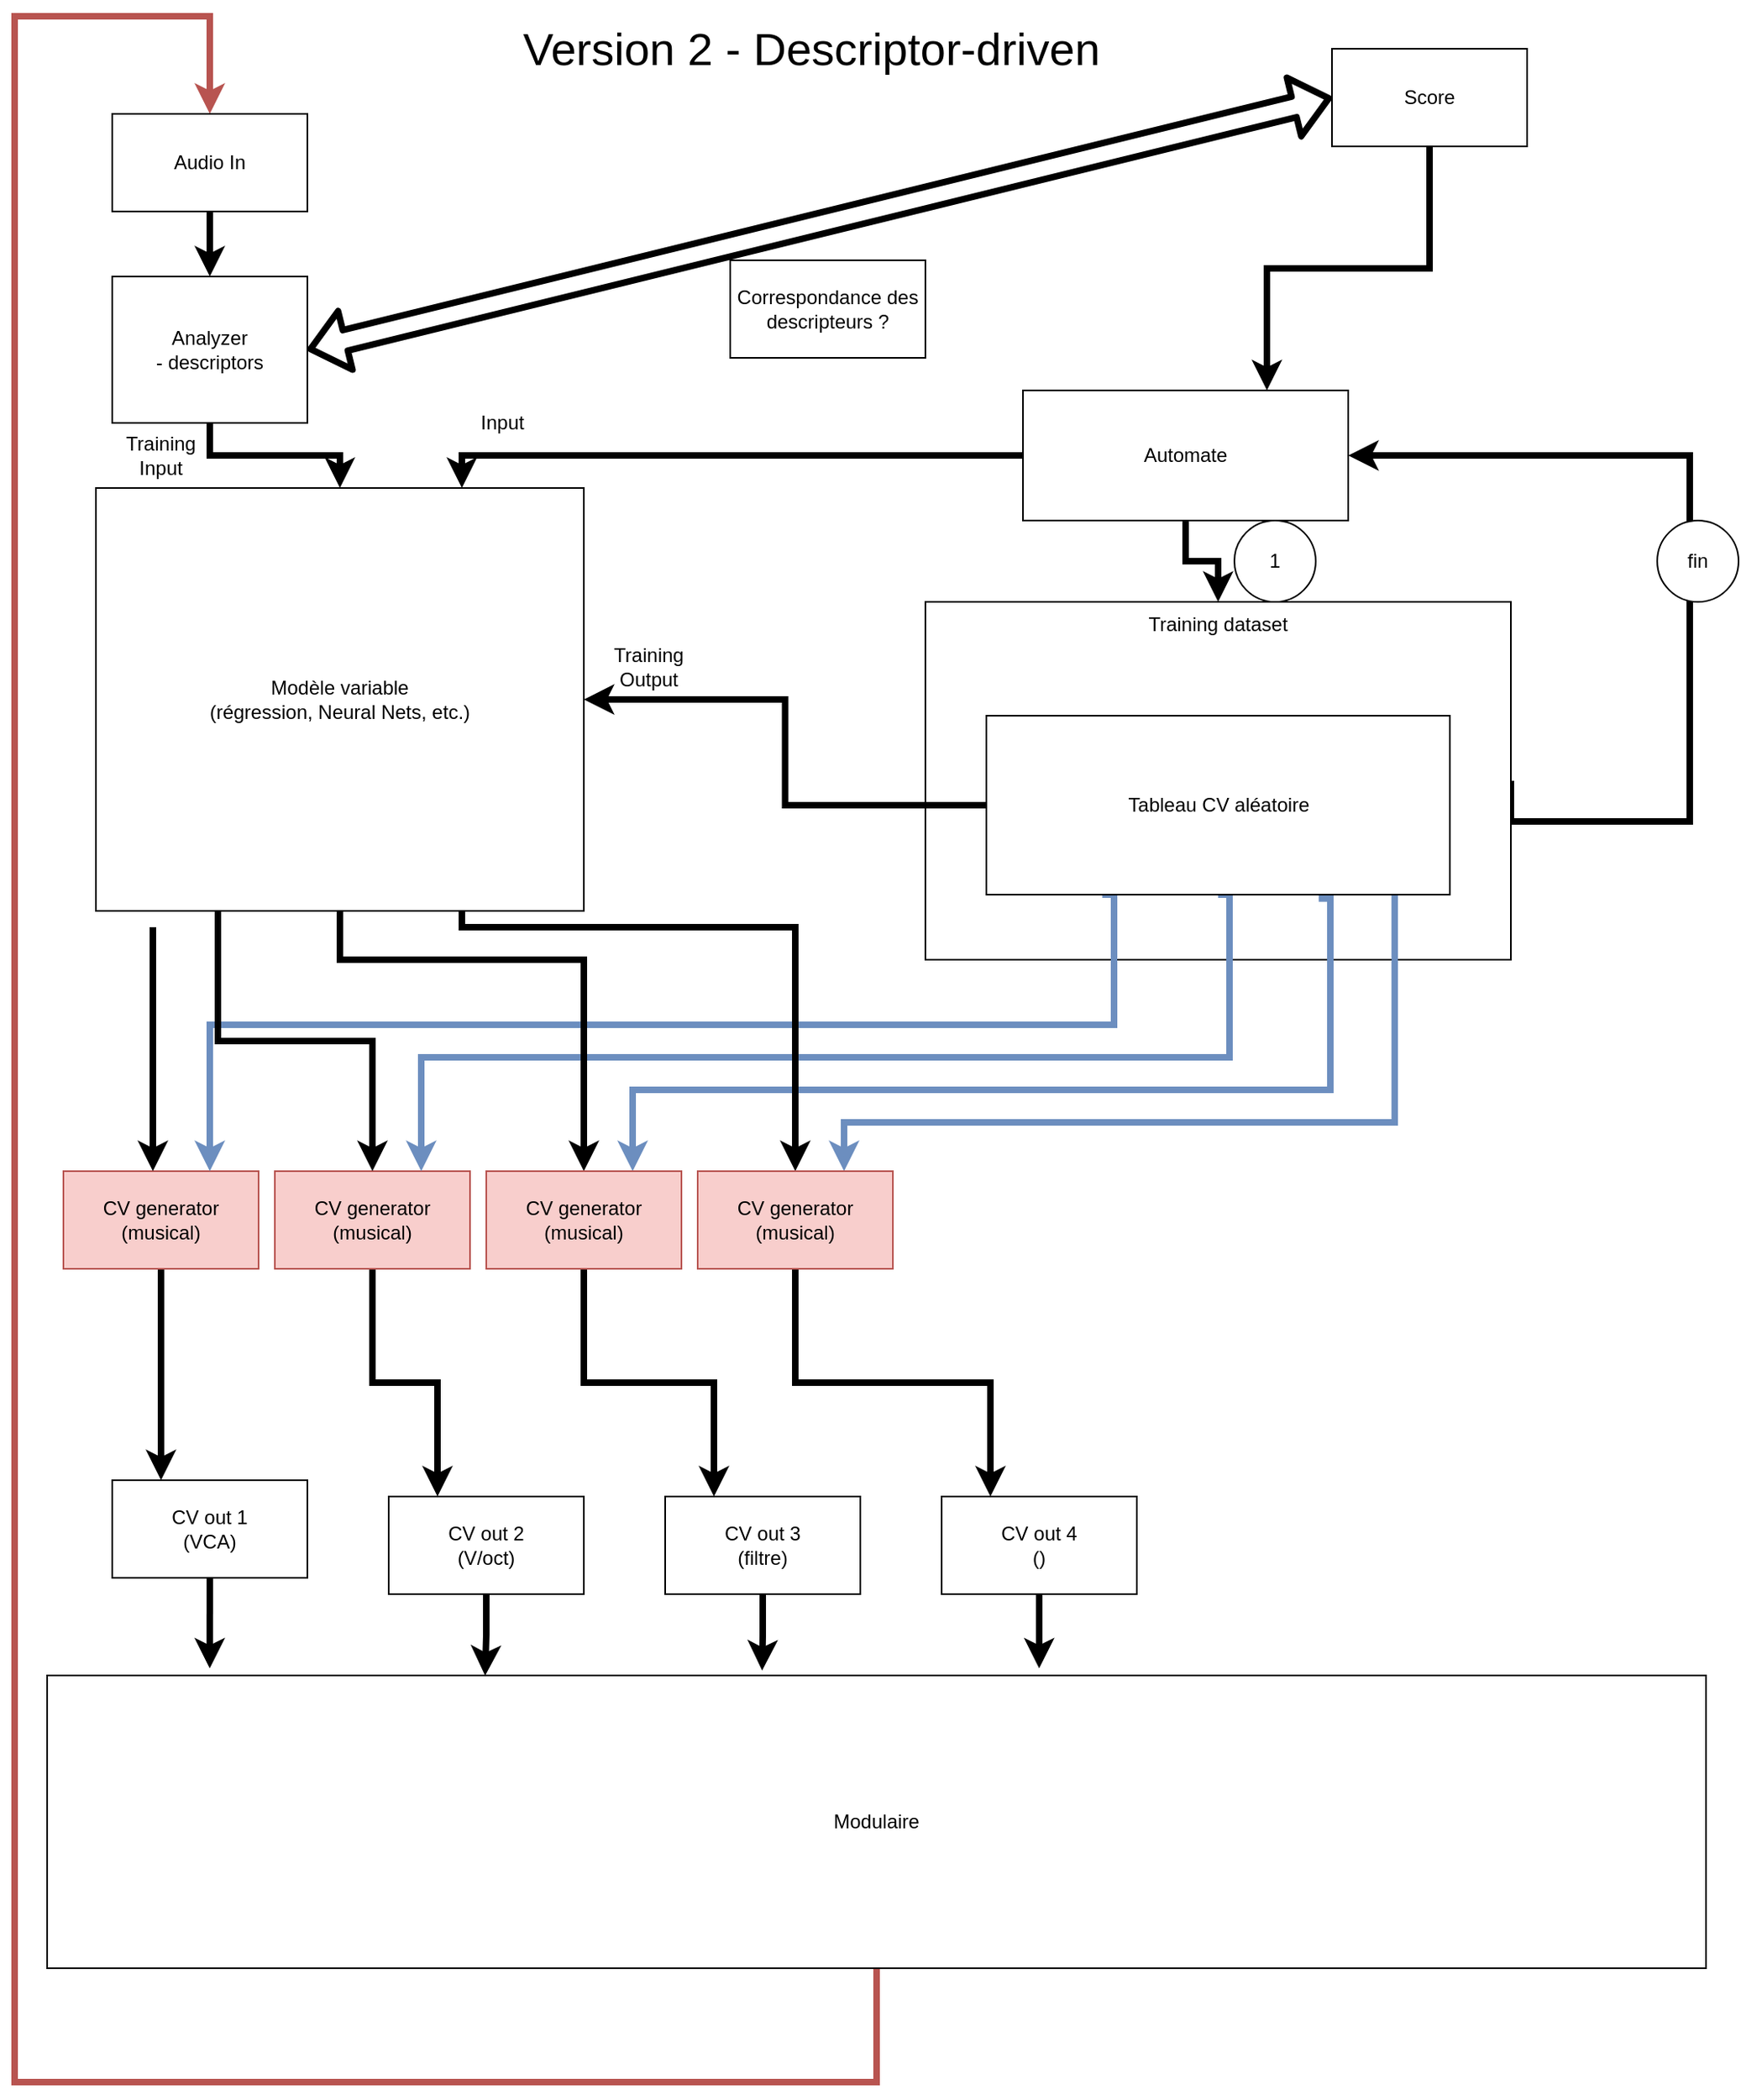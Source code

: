 <mxfile version="14.2.6" type="device"><diagram id="5SEcz89DWQEZ9QOBVA9q" name="Page-1"><mxGraphModel dx="1217" dy="799" grid="1" gridSize="10" guides="1" tooltips="1" connect="1" arrows="1" fold="1" page="1" pageScale="1" pageWidth="1100" pageHeight="1700" math="0" shadow="0"><root><mxCell id="0"/><mxCell id="1" parent="0"/><mxCell id="4c7QL7zh7migVMV3x9H4-15" style="edgeStyle=orthogonalEdgeStyle;rounded=0;orthogonalLoop=1;jettySize=auto;html=1;entryX=0.5;entryY=0;entryDx=0;entryDy=0;exitX=0.5;exitY=1;exitDx=0;exitDy=0;fillColor=#f8cecc;strokeColor=#b85450;strokeWidth=4;" parent="1" source="4c7QL7zh7migVMV3x9H4-1" target="4c7QL7zh7migVMV3x9H4-14" edge="1"><mxGeometry relative="1" as="geometry"><Array as="points"><mxPoint x="550" y="1300"/><mxPoint x="20" y="1300"/><mxPoint x="20" y="30"/><mxPoint x="140" y="30"/></Array></mxGeometry></mxCell><mxCell id="4c7QL7zh7migVMV3x9H4-1" value="Modulaire" style="rounded=0;whiteSpace=wrap;html=1;" parent="1" vertex="1"><mxGeometry x="40" y="1050" width="1020" height="180" as="geometry"/></mxCell><mxCell id="4c7QL7zh7migVMV3x9H4-55" style="edgeStyle=orthogonalEdgeStyle;rounded=0;orthogonalLoop=1;jettySize=auto;html=1;exitX=0.5;exitY=1;exitDx=0;exitDy=0;entryX=0.098;entryY=-0.024;entryDx=0;entryDy=0;entryPerimeter=0;strokeWidth=4;fontSize=12;" parent="1" source="4c7QL7zh7migVMV3x9H4-11" target="4c7QL7zh7migVMV3x9H4-1" edge="1"><mxGeometry relative="1" as="geometry"/></mxCell><mxCell id="4c7QL7zh7migVMV3x9H4-11" value="CV out 1&lt;br&gt;(VCA)" style="rounded=0;whiteSpace=wrap;html=1;" parent="1" vertex="1"><mxGeometry x="80" y="930" width="120" height="60" as="geometry"/></mxCell><mxCell id="4c7QL7zh7migVMV3x9H4-24" style="edgeStyle=orthogonalEdgeStyle;rounded=0;orthogonalLoop=1;jettySize=auto;html=1;exitX=0.5;exitY=1;exitDx=0;exitDy=0;entryX=0.5;entryY=0;entryDx=0;entryDy=0;strokeWidth=4;" parent="1" source="4c7QL7zh7migVMV3x9H4-14" target="4c7QL7zh7migVMV3x9H4-16" edge="1"><mxGeometry relative="1" as="geometry"/></mxCell><mxCell id="4c7QL7zh7migVMV3x9H4-14" value="Audio In" style="rounded=0;whiteSpace=wrap;html=1;" parent="1" vertex="1"><mxGeometry x="80" y="90" width="120" height="60" as="geometry"/></mxCell><mxCell id="4c7QL7zh7migVMV3x9H4-70" value="" style="edgeStyle=orthogonalEdgeStyle;rounded=0;orthogonalLoop=1;jettySize=auto;html=1;strokeWidth=4;fontSize=12;" parent="1" source="4c7QL7zh7migVMV3x9H4-16" target="4c7QL7zh7migVMV3x9H4-69" edge="1"><mxGeometry relative="1" as="geometry"/></mxCell><mxCell id="4c7QL7zh7migVMV3x9H4-16" value="Analyzer&lt;br&gt;- descriptors" style="rounded=0;whiteSpace=wrap;html=1;" parent="1" vertex="1"><mxGeometry x="80" y="190" width="120" height="90" as="geometry"/></mxCell><mxCell id="4c7QL7zh7migVMV3x9H4-28" style="edgeStyle=orthogonalEdgeStyle;rounded=0;orthogonalLoop=1;jettySize=auto;html=1;entryX=0.25;entryY=0;entryDx=0;entryDy=0;strokeWidth=4;" parent="1" source="4c7QL7zh7migVMV3x9H4-17" target="4c7QL7zh7migVMV3x9H4-11" edge="1"><mxGeometry relative="1" as="geometry"/></mxCell><mxCell id="4c7QL7zh7migVMV3x9H4-17" value="CV generator (musical)" style="rounded=0;whiteSpace=wrap;html=1;fillColor=#f8cecc;strokeColor=#b85450;" parent="1" vertex="1"><mxGeometry x="50" y="740" width="120" height="60" as="geometry"/></mxCell><mxCell id="4c7QL7zh7migVMV3x9H4-38" style="edgeStyle=orthogonalEdgeStyle;rounded=0;orthogonalLoop=1;jettySize=auto;html=1;entryX=1;entryY=0.5;entryDx=0;entryDy=0;strokeWidth=4;fontSize=12;exitX=1;exitY=0.5;exitDx=0;exitDy=0;" parent="1" source="4c7QL7zh7migVMV3x9H4-18" target="4c7QL7zh7migVMV3x9H4-31" edge="1"><mxGeometry relative="1" as="geometry"><Array as="points"><mxPoint x="1050" y="525"/><mxPoint x="1050" y="300"/></Array></mxGeometry></mxCell><mxCell id="4c7QL7zh7migVMV3x9H4-18" value="Training dataset" style="rounded=0;whiteSpace=wrap;html=1;align=center;verticalAlign=top;" parent="1" vertex="1"><mxGeometry x="580" y="390" width="360" height="220" as="geometry"/></mxCell><mxCell id="4c7QL7zh7migVMV3x9H4-21" style="edgeStyle=orthogonalEdgeStyle;rounded=0;orthogonalLoop=1;jettySize=auto;html=1;exitX=0.5;exitY=1;exitDx=0;exitDy=0;entryX=0.264;entryY=0.001;entryDx=0;entryDy=0;entryPerimeter=0;strokeWidth=4;" parent="1" source="4c7QL7zh7migVMV3x9H4-20" target="4c7QL7zh7migVMV3x9H4-1" edge="1"><mxGeometry relative="1" as="geometry"/></mxCell><mxCell id="4c7QL7zh7migVMV3x9H4-20" value="CV out 2&lt;br&gt;(V/oct)" style="rounded=0;whiteSpace=wrap;html=1;" parent="1" vertex="1"><mxGeometry x="250" y="940" width="120" height="60" as="geometry"/></mxCell><mxCell id="4c7QL7zh7migVMV3x9H4-30" value="Version 2 - Descriptor-driven" style="text;html=1;strokeColor=none;fillColor=none;align=center;verticalAlign=middle;whiteSpace=wrap;rounded=0;fontSize=28;" parent="1" vertex="1"><mxGeometry x="190" y="20" width="640" height="60" as="geometry"/></mxCell><mxCell id="4c7QL7zh7migVMV3x9H4-32" style="edgeStyle=orthogonalEdgeStyle;rounded=0;orthogonalLoop=1;jettySize=auto;html=1;strokeWidth=4;fontSize=12;" parent="1" source="4c7QL7zh7migVMV3x9H4-31" target="4c7QL7zh7migVMV3x9H4-18" edge="1"><mxGeometry relative="1" as="geometry"/></mxCell><mxCell id="4c7QL7zh7migVMV3x9H4-74" style="edgeStyle=orthogonalEdgeStyle;rounded=0;orthogonalLoop=1;jettySize=auto;html=1;exitX=0;exitY=0.5;exitDx=0;exitDy=0;entryX=0.75;entryY=0;entryDx=0;entryDy=0;strokeWidth=4;fontSize=12;" parent="1" source="4c7QL7zh7migVMV3x9H4-31" target="4c7QL7zh7migVMV3x9H4-69" edge="1"><mxGeometry relative="1" as="geometry"/></mxCell><mxCell id="4c7QL7zh7migVMV3x9H4-31" value="Automate" style="rounded=0;whiteSpace=wrap;html=1;fontSize=12;" parent="1" vertex="1"><mxGeometry x="640" y="260" width="200" height="80" as="geometry"/></mxCell><mxCell id="4c7QL7zh7migVMV3x9H4-33" value="1" style="ellipse;whiteSpace=wrap;html=1;aspect=fixed;fontSize=12;" parent="1" vertex="1"><mxGeometry x="770" y="340" width="50" height="50" as="geometry"/></mxCell><mxCell id="4c7QL7zh7migVMV3x9H4-39" value="fin" style="ellipse;whiteSpace=wrap;html=1;aspect=fixed;fontSize=12;" parent="1" vertex="1"><mxGeometry x="1030" y="340" width="50" height="50" as="geometry"/></mxCell><mxCell id="4c7QL7zh7migVMV3x9H4-52" style="edgeStyle=orthogonalEdgeStyle;rounded=0;orthogonalLoop=1;jettySize=auto;html=1;entryX=0.25;entryY=0;entryDx=0;entryDy=0;strokeWidth=4;fontSize=12;" parent="1" source="4c7QL7zh7migVMV3x9H4-50" target="4c7QL7zh7migVMV3x9H4-20" edge="1"><mxGeometry relative="1" as="geometry"/></mxCell><mxCell id="4c7QL7zh7migVMV3x9H4-50" value="CV generator (musical)" style="rounded=0;whiteSpace=wrap;html=1;fillColor=#f8cecc;strokeColor=#b85450;" parent="1" vertex="1"><mxGeometry x="180" y="740" width="120" height="60" as="geometry"/></mxCell><mxCell id="4c7QL7zh7migVMV3x9H4-58" style="edgeStyle=orthogonalEdgeStyle;rounded=0;orthogonalLoop=1;jettySize=auto;html=1;entryX=0.431;entryY=-0.017;entryDx=0;entryDy=0;entryPerimeter=0;strokeWidth=4;fontSize=12;" parent="1" source="4c7QL7zh7migVMV3x9H4-56" target="4c7QL7zh7migVMV3x9H4-1" edge="1"><mxGeometry relative="1" as="geometry"/></mxCell><mxCell id="4c7QL7zh7migVMV3x9H4-56" value="CV out 3&lt;br&gt;(filtre)" style="rounded=0;whiteSpace=wrap;html=1;" parent="1" vertex="1"><mxGeometry x="420" y="940" width="120" height="60" as="geometry"/></mxCell><mxCell id="4c7QL7zh7migVMV3x9H4-60" style="edgeStyle=orthogonalEdgeStyle;rounded=0;orthogonalLoop=1;jettySize=auto;html=1;entryX=0.598;entryY=-0.024;entryDx=0;entryDy=0;entryPerimeter=0;strokeWidth=4;fontSize=12;" parent="1" source="4c7QL7zh7migVMV3x9H4-59" target="4c7QL7zh7migVMV3x9H4-1" edge="1"><mxGeometry relative="1" as="geometry"/></mxCell><mxCell id="4c7QL7zh7migVMV3x9H4-59" value="CV out 4&lt;br&gt;()" style="rounded=0;whiteSpace=wrap;html=1;" parent="1" vertex="1"><mxGeometry x="590" y="940" width="120" height="60" as="geometry"/></mxCell><mxCell id="4c7QL7zh7migVMV3x9H4-65" style="edgeStyle=orthogonalEdgeStyle;rounded=0;orthogonalLoop=1;jettySize=auto;html=1;exitX=0.25;exitY=1;exitDx=0;exitDy=0;strokeWidth=4;fontSize=12;fillColor=#dae8fc;strokeColor=#6c8ebf;entryX=0.75;entryY=0;entryDx=0;entryDy=0;" parent="1" source="4c7QL7zh7migVMV3x9H4-62" target="4c7QL7zh7migVMV3x9H4-17" edge="1"><mxGeometry relative="1" as="geometry"><Array as="points"><mxPoint x="696" y="570"/><mxPoint x="696" y="650"/><mxPoint x="140" y="650"/></Array></mxGeometry></mxCell><mxCell id="4c7QL7zh7migVMV3x9H4-66" style="edgeStyle=orthogonalEdgeStyle;rounded=0;orthogonalLoop=1;jettySize=auto;html=1;exitX=0.5;exitY=1;exitDx=0;exitDy=0;strokeWidth=4;fontSize=12;fillColor=#dae8fc;strokeColor=#6c8ebf;entryX=0.75;entryY=0;entryDx=0;entryDy=0;" parent="1" source="4c7QL7zh7migVMV3x9H4-62" target="4c7QL7zh7migVMV3x9H4-50" edge="1"><mxGeometry relative="1" as="geometry"><Array as="points"><mxPoint x="767" y="570"/><mxPoint x="767" y="670"/><mxPoint x="270" y="670"/></Array></mxGeometry></mxCell><mxCell id="4c7QL7zh7migVMV3x9H4-67" style="edgeStyle=orthogonalEdgeStyle;rounded=0;orthogonalLoop=1;jettySize=auto;html=1;strokeWidth=4;fontSize=12;exitX=0.717;exitY=1.022;exitDx=0;exitDy=0;exitPerimeter=0;fillColor=#dae8fc;strokeColor=#6c8ebf;entryX=0.75;entryY=0;entryDx=0;entryDy=0;" parent="1" source="4c7QL7zh7migVMV3x9H4-62" target="4c7QL7zh7migVMV3x9H4-79" edge="1"><mxGeometry relative="1" as="geometry"><Array as="points"><mxPoint x="829" y="572"/><mxPoint x="829" y="690"/><mxPoint x="400" y="690"/></Array></mxGeometry></mxCell><mxCell id="4c7QL7zh7migVMV3x9H4-68" style="edgeStyle=orthogonalEdgeStyle;rounded=0;orthogonalLoop=1;jettySize=auto;html=1;exitX=0.881;exitY=1;exitDx=0;exitDy=0;strokeWidth=4;fontSize=12;exitPerimeter=0;fillColor=#dae8fc;strokeColor=#6c8ebf;entryX=0.75;entryY=0;entryDx=0;entryDy=0;" parent="1" source="4c7QL7zh7migVMV3x9H4-62" target="4c7QL7zh7migVMV3x9H4-81" edge="1"><mxGeometry relative="1" as="geometry"><Array as="points"><mxPoint x="869" y="710"/><mxPoint x="530" y="710"/></Array></mxGeometry></mxCell><mxCell id="4c7QL7zh7migVMV3x9H4-72" style="edgeStyle=orthogonalEdgeStyle;rounded=0;orthogonalLoop=1;jettySize=auto;html=1;entryX=1;entryY=0.5;entryDx=0;entryDy=0;strokeWidth=4;fontSize=12;" parent="1" source="4c7QL7zh7migVMV3x9H4-62" target="4c7QL7zh7migVMV3x9H4-69" edge="1"><mxGeometry relative="1" as="geometry"/></mxCell><mxCell id="4c7QL7zh7migVMV3x9H4-62" value="Tableau CV aléatoire" style="rounded=0;whiteSpace=wrap;html=1;fontSize=12;" parent="1" vertex="1"><mxGeometry x="617.5" y="460" width="285" height="110" as="geometry"/></mxCell><mxCell id="4c7QL7zh7migVMV3x9H4-77" style="edgeStyle=orthogonalEdgeStyle;rounded=0;orthogonalLoop=1;jettySize=auto;html=1;strokeWidth=4;fontSize=12;" parent="1" target="4c7QL7zh7migVMV3x9H4-17" edge="1"><mxGeometry relative="1" as="geometry"><mxPoint x="105" y="590" as="sourcePoint"/><Array as="points"><mxPoint x="105" y="660"/><mxPoint x="105" y="660"/></Array></mxGeometry></mxCell><mxCell id="4c7QL7zh7migVMV3x9H4-78" style="edgeStyle=orthogonalEdgeStyle;rounded=0;orthogonalLoop=1;jettySize=auto;html=1;exitX=0.25;exitY=1;exitDx=0;exitDy=0;strokeWidth=4;fontSize=12;" parent="1" source="4c7QL7zh7migVMV3x9H4-69" target="4c7QL7zh7migVMV3x9H4-50" edge="1"><mxGeometry relative="1" as="geometry"/></mxCell><mxCell id="4c7QL7zh7migVMV3x9H4-80" style="edgeStyle=orthogonalEdgeStyle;rounded=0;orthogonalLoop=1;jettySize=auto;html=1;exitX=0.5;exitY=1;exitDx=0;exitDy=0;strokeWidth=4;fontSize=12;" parent="1" source="4c7QL7zh7migVMV3x9H4-69" target="4c7QL7zh7migVMV3x9H4-79" edge="1"><mxGeometry relative="1" as="geometry"><Array as="points"><mxPoint x="220" y="610"/><mxPoint x="370" y="610"/></Array></mxGeometry></mxCell><mxCell id="4c7QL7zh7migVMV3x9H4-82" style="edgeStyle=orthogonalEdgeStyle;rounded=0;orthogonalLoop=1;jettySize=auto;html=1;exitX=0.75;exitY=1;exitDx=0;exitDy=0;strokeWidth=4;fontSize=12;" parent="1" source="4c7QL7zh7migVMV3x9H4-69" target="4c7QL7zh7migVMV3x9H4-81" edge="1"><mxGeometry relative="1" as="geometry"><Array as="points"><mxPoint x="295" y="590"/><mxPoint x="500" y="590"/></Array></mxGeometry></mxCell><mxCell id="4c7QL7zh7migVMV3x9H4-69" value="Modèle variable&lt;br&gt;(régression, Neural Nets, etc.)" style="rounded=0;whiteSpace=wrap;html=1;fontSize=12;" parent="1" vertex="1"><mxGeometry x="70" y="320" width="300" height="260" as="geometry"/></mxCell><mxCell id="4c7QL7zh7migVMV3x9H4-71" value="Training Input" style="text;html=1;strokeColor=none;fillColor=none;align=center;verticalAlign=middle;whiteSpace=wrap;rounded=0;fontSize=12;" parent="1" vertex="1"><mxGeometry x="90" y="290" width="40" height="20" as="geometry"/></mxCell><mxCell id="4c7QL7zh7migVMV3x9H4-73" value="Training Output" style="text;html=1;strokeColor=none;fillColor=none;align=center;verticalAlign=middle;whiteSpace=wrap;rounded=0;fontSize=12;" parent="1" vertex="1"><mxGeometry x="390" y="420" width="40" height="20" as="geometry"/></mxCell><mxCell id="4c7QL7zh7migVMV3x9H4-76" value="Input" style="text;html=1;strokeColor=none;fillColor=none;align=center;verticalAlign=middle;whiteSpace=wrap;rounded=0;fontSize=12;" parent="1" vertex="1"><mxGeometry x="300" y="270" width="40" height="20" as="geometry"/></mxCell><mxCell id="4c7QL7zh7migVMV3x9H4-83" style="edgeStyle=orthogonalEdgeStyle;rounded=0;orthogonalLoop=1;jettySize=auto;html=1;exitX=0.5;exitY=1;exitDx=0;exitDy=0;entryX=0.25;entryY=0;entryDx=0;entryDy=0;strokeWidth=4;fontSize=12;" parent="1" source="4c7QL7zh7migVMV3x9H4-79" target="4c7QL7zh7migVMV3x9H4-56" edge="1"><mxGeometry relative="1" as="geometry"/></mxCell><mxCell id="4c7QL7zh7migVMV3x9H4-79" value="CV generator (musical)" style="rounded=0;whiteSpace=wrap;html=1;fillColor=#f8cecc;strokeColor=#b85450;" parent="1" vertex="1"><mxGeometry x="310" y="740" width="120" height="60" as="geometry"/></mxCell><mxCell id="4c7QL7zh7migVMV3x9H4-84" style="edgeStyle=orthogonalEdgeStyle;rounded=0;orthogonalLoop=1;jettySize=auto;html=1;exitX=0.5;exitY=1;exitDx=0;exitDy=0;entryX=0.25;entryY=0;entryDx=0;entryDy=0;strokeWidth=4;fontSize=12;" parent="1" source="4c7QL7zh7migVMV3x9H4-81" target="4c7QL7zh7migVMV3x9H4-59" edge="1"><mxGeometry relative="1" as="geometry"/></mxCell><mxCell id="4c7QL7zh7migVMV3x9H4-81" value="CV generator (musical)" style="rounded=0;whiteSpace=wrap;html=1;fillColor=#f8cecc;strokeColor=#b85450;" parent="1" vertex="1"><mxGeometry x="440" y="740" width="120" height="60" as="geometry"/></mxCell><mxCell id="4c7QL7zh7migVMV3x9H4-86" style="edgeStyle=orthogonalEdgeStyle;rounded=0;orthogonalLoop=1;jettySize=auto;html=1;entryX=0.75;entryY=0;entryDx=0;entryDy=0;strokeWidth=4;fontSize=12;" parent="1" source="4c7QL7zh7migVMV3x9H4-85" target="4c7QL7zh7migVMV3x9H4-31" edge="1"><mxGeometry relative="1" as="geometry"/></mxCell><mxCell id="4c7QL7zh7migVMV3x9H4-85" value="Score" style="rounded=0;whiteSpace=wrap;html=1;fontSize=12;align=center;" parent="1" vertex="1"><mxGeometry x="830" y="50" width="120" height="60" as="geometry"/></mxCell><mxCell id="4c7QL7zh7migVMV3x9H4-91" value="" style="shape=flexArrow;endArrow=classic;startArrow=classic;html=1;strokeWidth=4;fontSize=12;entryX=0;entryY=0.5;entryDx=0;entryDy=0;exitX=1;exitY=0.5;exitDx=0;exitDy=0;" parent="1" source="4c7QL7zh7migVMV3x9H4-16" target="4c7QL7zh7migVMV3x9H4-85" edge="1"><mxGeometry width="50" height="50" relative="1" as="geometry"><mxPoint x="450" y="520" as="sourcePoint"/><mxPoint x="500" y="470" as="targetPoint"/></mxGeometry></mxCell><mxCell id="4c7QL7zh7migVMV3x9H4-93" value="&lt;span&gt;Correspondance des descripteurs ?&lt;/span&gt;" style="rounded=0;whiteSpace=wrap;html=1;fontSize=12;align=center;" parent="1" vertex="1"><mxGeometry x="460" y="180" width="120" height="60" as="geometry"/></mxCell></root></mxGraphModel></diagram></mxfile>